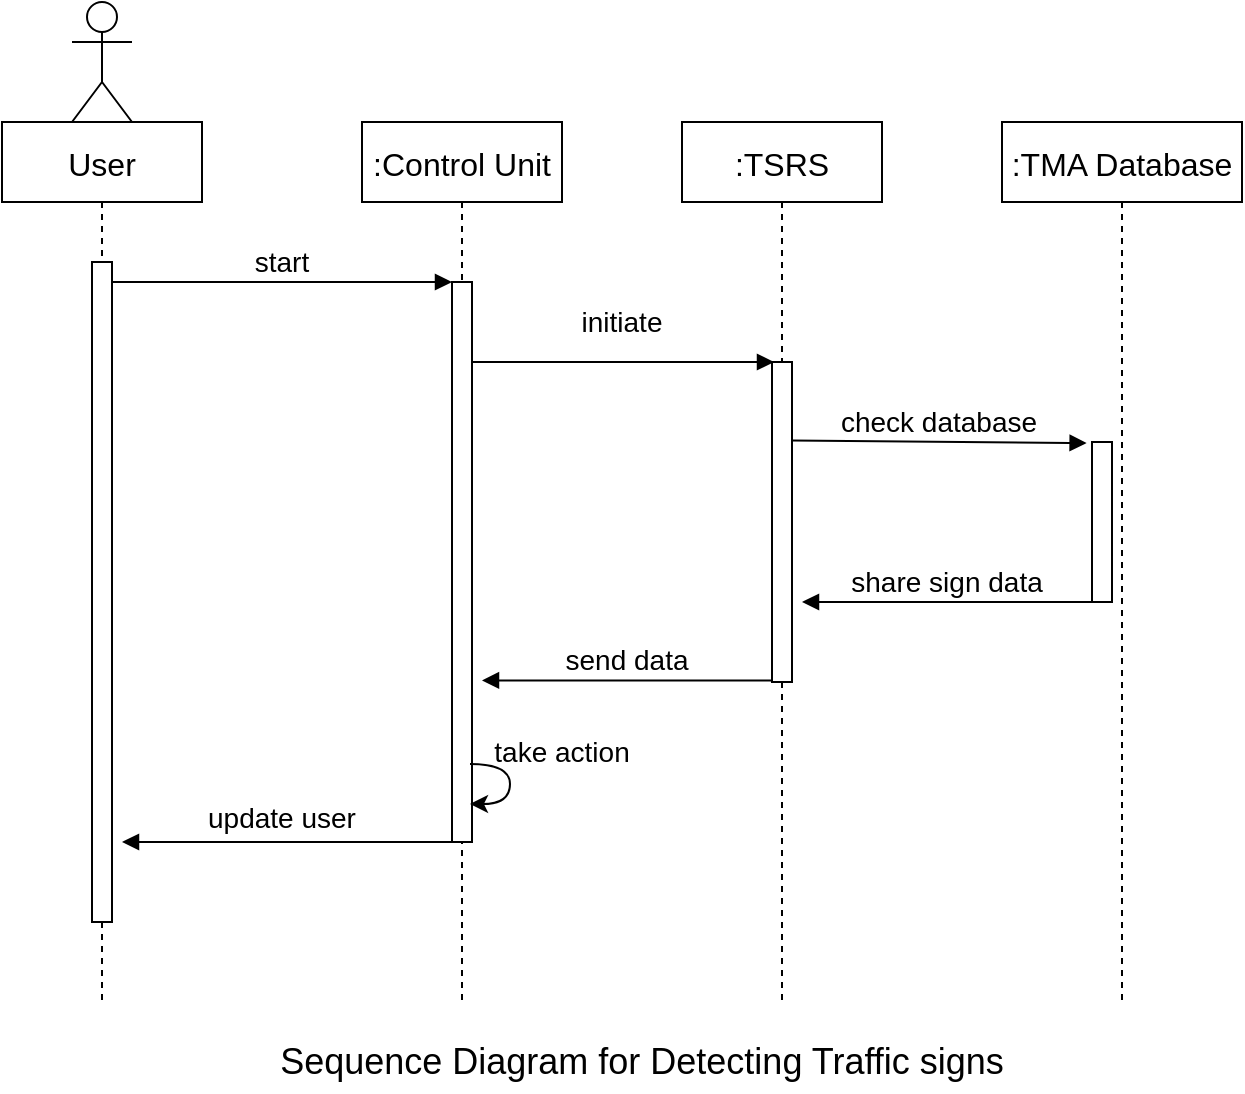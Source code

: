 <mxfile version="20.5.2" type="github">
  <diagram id="kgpKYQtTHZ0yAKxKKP6v" name="Page-1">
    <mxGraphModel dx="1038" dy="579" grid="1" gridSize="10" guides="1" tooltips="1" connect="1" arrows="1" fold="1" page="1" pageScale="1" pageWidth="850" pageHeight="1100" math="0" shadow="0">
      <root>
        <mxCell id="0" />
        <mxCell id="1" parent="0" />
        <mxCell id="3nuBFxr9cyL0pnOWT2aG-1" value="User" style="shape=umlLifeline;perimeter=lifelinePerimeter;container=1;collapsible=0;recursiveResize=0;rounded=0;shadow=0;strokeWidth=1;fontSize=16;" parent="1" vertex="1">
          <mxGeometry x="120" y="80" width="100" height="440" as="geometry" />
        </mxCell>
        <mxCell id="3nuBFxr9cyL0pnOWT2aG-2" value="" style="points=[];perimeter=orthogonalPerimeter;rounded=0;shadow=0;strokeWidth=1;fontSize=14;" parent="3nuBFxr9cyL0pnOWT2aG-1" vertex="1">
          <mxGeometry x="45" y="70" width="10" height="330" as="geometry" />
        </mxCell>
        <mxCell id="3nuBFxr9cyL0pnOWT2aG-5" value=":Control Unit" style="shape=umlLifeline;perimeter=lifelinePerimeter;container=1;collapsible=0;recursiveResize=0;rounded=0;shadow=0;strokeWidth=1;fontSize=16;" parent="1" vertex="1">
          <mxGeometry x="300" y="80" width="100" height="440" as="geometry" />
        </mxCell>
        <mxCell id="3nuBFxr9cyL0pnOWT2aG-6" value="" style="points=[];perimeter=orthogonalPerimeter;rounded=0;shadow=0;strokeWidth=1;fontSize=14;" parent="3nuBFxr9cyL0pnOWT2aG-5" vertex="1">
          <mxGeometry x="45" y="80" width="10" height="280" as="geometry" />
        </mxCell>
        <mxCell id="OGmSQRtVbe0OUmzK19jp-7" value="initiate" style="verticalAlign=bottom;endArrow=block;entryX=0.1;entryY=0;shadow=0;strokeWidth=1;entryDx=0;entryDy=0;entryPerimeter=0;fontSize=14;" parent="3nuBFxr9cyL0pnOWT2aG-5" target="OGmSQRtVbe0OUmzK19jp-4" edge="1">
          <mxGeometry x="-0.007" y="10" relative="1" as="geometry">
            <mxPoint x="55" y="120" as="sourcePoint" />
            <mxPoint x="225" y="120" as="targetPoint" />
            <mxPoint as="offset" />
          </mxGeometry>
        </mxCell>
        <mxCell id="3nuBFxr9cyL0pnOWT2aG-9" value="update user" style="verticalAlign=bottom;endArrow=block;entryX=1;entryY=0;shadow=0;strokeWidth=1;fontSize=14;" parent="3nuBFxr9cyL0pnOWT2aG-5" edge="1">
          <mxGeometry x="0.03" y="-2" relative="1" as="geometry">
            <mxPoint x="45" y="360" as="sourcePoint" />
            <mxPoint x="-120" y="360" as="targetPoint" />
            <mxPoint as="offset" />
          </mxGeometry>
        </mxCell>
        <mxCell id="3nuBFxr9cyL0pnOWT2aG-8" value="start" style="verticalAlign=bottom;endArrow=block;entryX=0;entryY=0;shadow=0;strokeWidth=1;fontSize=14;" parent="1" source="3nuBFxr9cyL0pnOWT2aG-2" target="3nuBFxr9cyL0pnOWT2aG-6" edge="1">
          <mxGeometry relative="1" as="geometry">
            <mxPoint x="275" y="160" as="sourcePoint" />
          </mxGeometry>
        </mxCell>
        <mxCell id="OGmSQRtVbe0OUmzK19jp-1" value="" style="shape=umlActor;verticalLabelPosition=bottom;verticalAlign=top;html=1;outlineConnect=0;" parent="1" vertex="1">
          <mxGeometry x="155" y="20" width="30" height="60" as="geometry" />
        </mxCell>
        <mxCell id="OGmSQRtVbe0OUmzK19jp-3" value=":TSRS" style="shape=umlLifeline;perimeter=lifelinePerimeter;container=1;collapsible=0;recursiveResize=0;rounded=0;shadow=0;strokeWidth=1;fontSize=16;" parent="1" vertex="1">
          <mxGeometry x="460" y="80" width="100" height="440" as="geometry" />
        </mxCell>
        <mxCell id="OGmSQRtVbe0OUmzK19jp-4" value="" style="points=[];perimeter=orthogonalPerimeter;rounded=0;shadow=0;strokeWidth=1;fontSize=14;" parent="OGmSQRtVbe0OUmzK19jp-3" vertex="1">
          <mxGeometry x="45" y="120" width="10" height="160" as="geometry" />
        </mxCell>
        <mxCell id="OGmSQRtVbe0OUmzK19jp-8" value="check database" style="verticalAlign=bottom;endArrow=block;entryX=-0.269;entryY=0.007;shadow=0;strokeWidth=1;entryDx=0;entryDy=0;entryPerimeter=0;fontSize=14;" parent="OGmSQRtVbe0OUmzK19jp-3" target="OGmSQRtVbe0OUmzK19jp-6" edge="1">
          <mxGeometry relative="1" as="geometry">
            <mxPoint x="55" y="159.23" as="sourcePoint" />
            <mxPoint x="225" y="159.23" as="targetPoint" />
          </mxGeometry>
        </mxCell>
        <mxCell id="OGmSQRtVbe0OUmzK19jp-5" value=":TMA Database" style="shape=umlLifeline;perimeter=lifelinePerimeter;container=1;collapsible=0;recursiveResize=0;rounded=0;shadow=0;strokeWidth=1;fontSize=16;" parent="1" vertex="1">
          <mxGeometry x="620" y="80" width="120" height="440" as="geometry" />
        </mxCell>
        <mxCell id="OGmSQRtVbe0OUmzK19jp-6" value="" style="points=[];perimeter=orthogonalPerimeter;rounded=0;shadow=0;strokeWidth=1;fontSize=14;" parent="OGmSQRtVbe0OUmzK19jp-5" vertex="1">
          <mxGeometry x="45" y="160" width="10" height="80" as="geometry" />
        </mxCell>
        <mxCell id="OGmSQRtVbe0OUmzK19jp-9" value="share sign data" style="verticalAlign=bottom;endArrow=block;shadow=0;strokeWidth=1;fontSize=14;" parent="OGmSQRtVbe0OUmzK19jp-5" edge="1">
          <mxGeometry relative="1" as="geometry">
            <mxPoint x="45" y="240" as="sourcePoint" />
            <mxPoint x="-100" y="240" as="targetPoint" />
          </mxGeometry>
        </mxCell>
        <mxCell id="OGmSQRtVbe0OUmzK19jp-10" value="send data" style="verticalAlign=bottom;endArrow=block;shadow=0;strokeWidth=1;fontSize=14;" parent="1" edge="1">
          <mxGeometry relative="1" as="geometry">
            <mxPoint x="505" y="359.2" as="sourcePoint" />
            <mxPoint x="360" y="359.2" as="targetPoint" />
          </mxGeometry>
        </mxCell>
        <mxCell id="OGmSQRtVbe0OUmzK19jp-12" value="" style="curved=1;endArrow=classic;html=1;rounded=0;fontSize=14;" parent="1" edge="1">
          <mxGeometry width="50" height="50" relative="1" as="geometry">
            <mxPoint x="354" y="401" as="sourcePoint" />
            <mxPoint x="354" y="421" as="targetPoint" />
            <Array as="points">
              <mxPoint x="374" y="401" />
              <mxPoint x="374" y="421" />
            </Array>
          </mxGeometry>
        </mxCell>
        <mxCell id="OGmSQRtVbe0OUmzK19jp-15" value="take action" style="text;html=1;strokeColor=none;fillColor=none;align=center;verticalAlign=middle;whiteSpace=wrap;rounded=0;fontSize=14;" parent="1" vertex="1">
          <mxGeometry x="360" y="380" width="80" height="30" as="geometry" />
        </mxCell>
        <mxCell id="OGmSQRtVbe0OUmzK19jp-16" value="&lt;font style=&quot;font-size: 18px;&quot;&gt;Sequence Diagram for Detecting Traffic signs&lt;/font&gt;" style="text;html=1;strokeColor=none;fillColor=none;align=center;verticalAlign=middle;whiteSpace=wrap;rounded=0;" parent="1" vertex="1">
          <mxGeometry x="240" y="535" width="400" height="30" as="geometry" />
        </mxCell>
      </root>
    </mxGraphModel>
  </diagram>
</mxfile>
